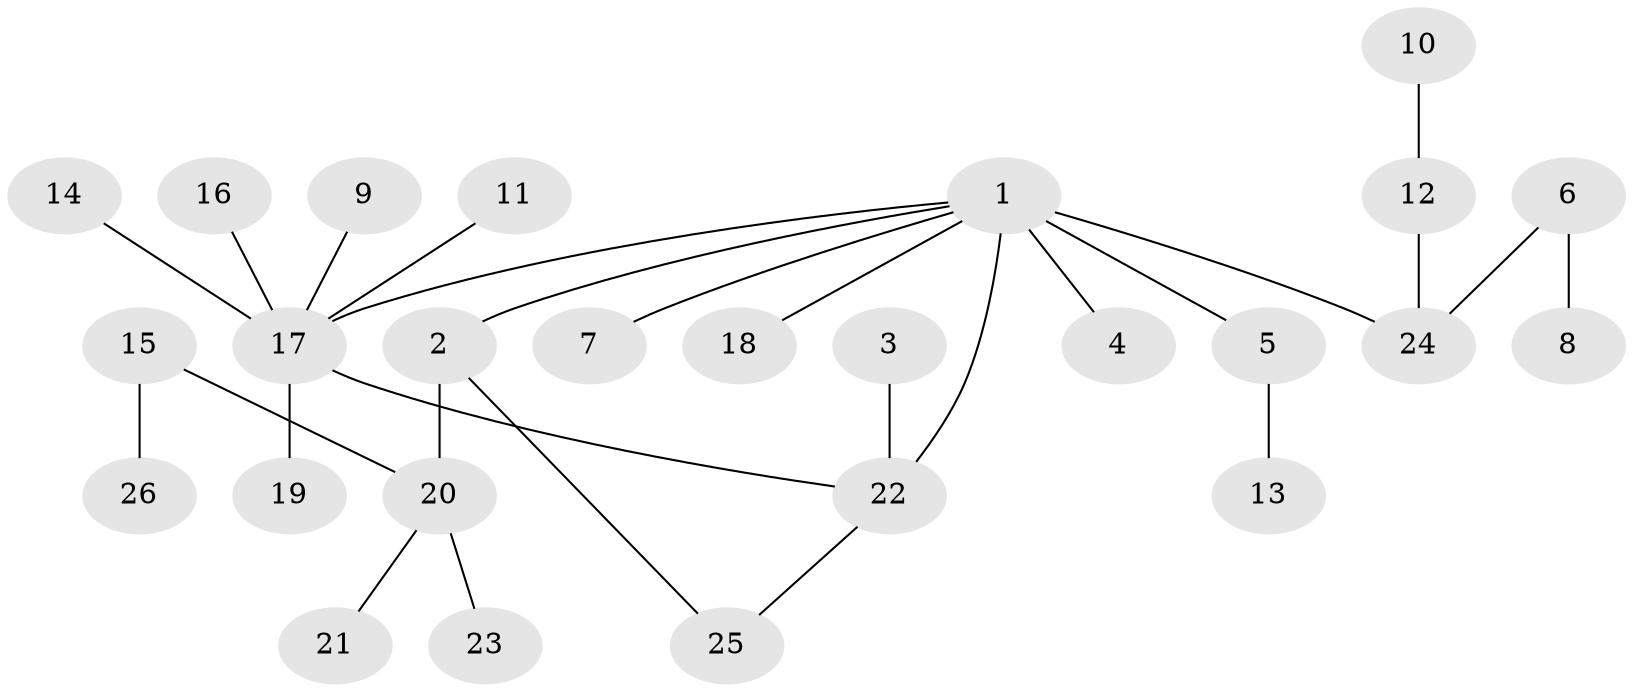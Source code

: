 // original degree distribution, {6: 0.0784313725490196, 4: 0.058823529411764705, 5: 0.0196078431372549, 3: 0.09803921568627451, 1: 0.5098039215686274, 2: 0.23529411764705882}
// Generated by graph-tools (version 1.1) at 2025/25/03/09/25 03:25:31]
// undirected, 26 vertices, 27 edges
graph export_dot {
graph [start="1"]
  node [color=gray90,style=filled];
  1;
  2;
  3;
  4;
  5;
  6;
  7;
  8;
  9;
  10;
  11;
  12;
  13;
  14;
  15;
  16;
  17;
  18;
  19;
  20;
  21;
  22;
  23;
  24;
  25;
  26;
  1 -- 2 [weight=1.0];
  1 -- 4 [weight=1.0];
  1 -- 5 [weight=1.0];
  1 -- 7 [weight=1.0];
  1 -- 17 [weight=1.0];
  1 -- 18 [weight=1.0];
  1 -- 22 [weight=2.0];
  1 -- 24 [weight=1.0];
  2 -- 20 [weight=1.0];
  2 -- 25 [weight=1.0];
  3 -- 22 [weight=1.0];
  5 -- 13 [weight=1.0];
  6 -- 8 [weight=1.0];
  6 -- 24 [weight=1.0];
  9 -- 17 [weight=1.0];
  10 -- 12 [weight=1.0];
  11 -- 17 [weight=1.0];
  12 -- 24 [weight=1.0];
  14 -- 17 [weight=1.0];
  15 -- 20 [weight=1.0];
  15 -- 26 [weight=1.0];
  16 -- 17 [weight=1.0];
  17 -- 19 [weight=1.0];
  17 -- 22 [weight=1.0];
  20 -- 21 [weight=1.0];
  20 -- 23 [weight=1.0];
  22 -- 25 [weight=1.0];
}
